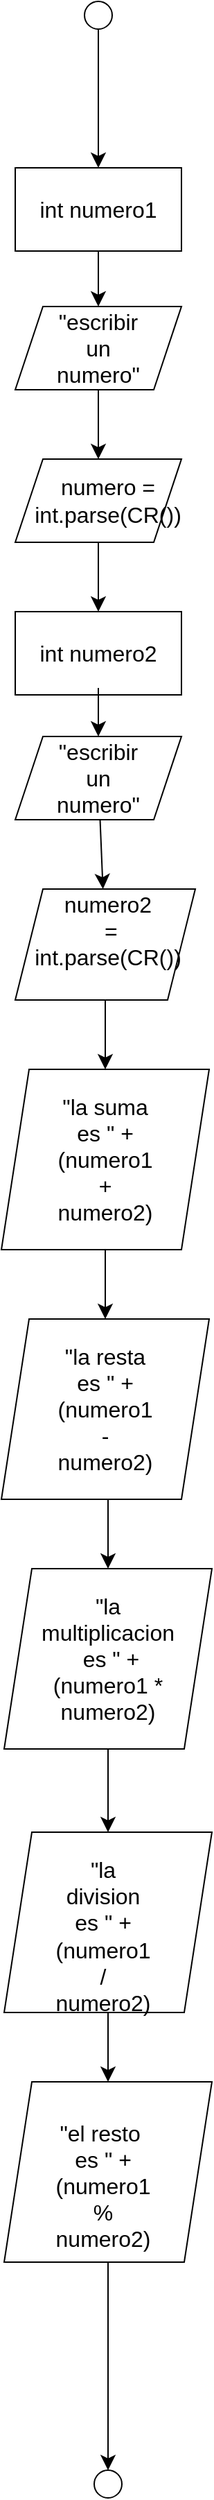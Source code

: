 <mxfile version="24.3.1" type="device">
  <diagram id="C5RBs43oDa-KdzZeNtuy" name="Page-1">
    <mxGraphModel dx="990" dy="518" grid="1" gridSize="10" guides="1" tooltips="1" connect="1" arrows="1" fold="1" page="1" pageScale="1" pageWidth="827" pageHeight="1169" math="0" shadow="0">
      <root>
        <mxCell id="WIyWlLk6GJQsqaUBKTNV-0" />
        <mxCell id="WIyWlLk6GJQsqaUBKTNV-1" parent="WIyWlLk6GJQsqaUBKTNV-0" />
        <mxCell id="fOjm6JaXRmh3IffrSzZu-3" value="" style="edgeStyle=none;curved=1;rounded=0;orthogonalLoop=1;jettySize=auto;html=1;fontSize=12;startSize=8;endSize=8;" edge="1" parent="WIyWlLk6GJQsqaUBKTNV-1" source="fOjm6JaXRmh3IffrSzZu-1" target="fOjm6JaXRmh3IffrSzZu-2">
          <mxGeometry relative="1" as="geometry" />
        </mxCell>
        <mxCell id="fOjm6JaXRmh3IffrSzZu-1" value="" style="ellipse;whiteSpace=wrap;html=1;" vertex="1" parent="WIyWlLk6GJQsqaUBKTNV-1">
          <mxGeometry x="370" y="30" width="20" height="20" as="geometry" />
        </mxCell>
        <mxCell id="fOjm6JaXRmh3IffrSzZu-8" value="" style="edgeStyle=none;curved=1;rounded=0;orthogonalLoop=1;jettySize=auto;html=1;fontSize=12;startSize=8;endSize=8;" edge="1" parent="WIyWlLk6GJQsqaUBKTNV-1" source="fOjm6JaXRmh3IffrSzZu-2" target="fOjm6JaXRmh3IffrSzZu-7">
          <mxGeometry relative="1" as="geometry" />
        </mxCell>
        <mxCell id="fOjm6JaXRmh3IffrSzZu-2" value="" style="whiteSpace=wrap;html=1;" vertex="1" parent="WIyWlLk6GJQsqaUBKTNV-1">
          <mxGeometry x="320" y="150" width="120" height="60" as="geometry" />
        </mxCell>
        <mxCell id="fOjm6JaXRmh3IffrSzZu-4" value="int numero1" style="text;strokeColor=none;fillColor=none;html=1;align=center;verticalAlign=middle;whiteSpace=wrap;rounded=0;fontSize=16;" vertex="1" parent="WIyWlLk6GJQsqaUBKTNV-1">
          <mxGeometry x="330" y="162.5" width="100" height="35" as="geometry" />
        </mxCell>
        <mxCell id="fOjm6JaXRmh3IffrSzZu-11" value="" style="edgeStyle=none;curved=1;rounded=0;orthogonalLoop=1;jettySize=auto;html=1;fontSize=12;startSize=8;endSize=8;" edge="1" parent="WIyWlLk6GJQsqaUBKTNV-1" source="fOjm6JaXRmh3IffrSzZu-7" target="fOjm6JaXRmh3IffrSzZu-10">
          <mxGeometry relative="1" as="geometry" />
        </mxCell>
        <mxCell id="fOjm6JaXRmh3IffrSzZu-7" value="" style="shape=parallelogram;perimeter=parallelogramPerimeter;whiteSpace=wrap;html=1;fixedSize=1;" vertex="1" parent="WIyWlLk6GJQsqaUBKTNV-1">
          <mxGeometry x="320" y="250" width="120" height="60" as="geometry" />
        </mxCell>
        <mxCell id="fOjm6JaXRmh3IffrSzZu-9" value="&lt;font style=&quot;vertical-align: inherit;&quot;&gt;&lt;font style=&quot;vertical-align: inherit;&quot;&gt;&quot;escribir un numero&quot;&lt;/font&gt;&lt;/font&gt;" style="text;strokeColor=none;fillColor=none;html=1;align=center;verticalAlign=middle;whiteSpace=wrap;rounded=0;fontSize=16;" vertex="1" parent="WIyWlLk6GJQsqaUBKTNV-1">
          <mxGeometry x="350" y="265" width="60" height="30" as="geometry" />
        </mxCell>
        <mxCell id="fOjm6JaXRmh3IffrSzZu-14" value="" style="edgeStyle=none;curved=1;rounded=0;orthogonalLoop=1;jettySize=auto;html=1;fontSize=12;startSize=8;endSize=8;" edge="1" parent="WIyWlLk6GJQsqaUBKTNV-1" source="fOjm6JaXRmh3IffrSzZu-10" target="fOjm6JaXRmh3IffrSzZu-13">
          <mxGeometry relative="1" as="geometry" />
        </mxCell>
        <mxCell id="fOjm6JaXRmh3IffrSzZu-10" value="" style="shape=parallelogram;perimeter=parallelogramPerimeter;whiteSpace=wrap;html=1;fixedSize=1;" vertex="1" parent="WIyWlLk6GJQsqaUBKTNV-1">
          <mxGeometry x="320" y="360" width="120" height="60" as="geometry" />
        </mxCell>
        <mxCell id="fOjm6JaXRmh3IffrSzZu-12" value="&lt;font style=&quot;vertical-align: inherit;&quot;&gt;&lt;font style=&quot;vertical-align: inherit;&quot;&gt;numero = int.parse(CR())&lt;/font&gt;&lt;/font&gt;" style="text;strokeColor=none;fillColor=none;html=1;align=center;verticalAlign=middle;whiteSpace=wrap;rounded=0;fontSize=16;" vertex="1" parent="WIyWlLk6GJQsqaUBKTNV-1">
          <mxGeometry x="364" y="382.5" width="46" height="15" as="geometry" />
        </mxCell>
        <mxCell id="fOjm6JaXRmh3IffrSzZu-13" value="" style="whiteSpace=wrap;html=1;" vertex="1" parent="WIyWlLk6GJQsqaUBKTNV-1">
          <mxGeometry x="320" y="470" width="120" height="60" as="geometry" />
        </mxCell>
        <mxCell id="fOjm6JaXRmh3IffrSzZu-27" style="edgeStyle=none;curved=1;rounded=0;orthogonalLoop=1;jettySize=auto;html=1;exitX=0.5;exitY=1;exitDx=0;exitDy=0;entryX=0.5;entryY=0;entryDx=0;entryDy=0;fontSize=12;startSize=8;endSize=8;" edge="1" parent="WIyWlLk6GJQsqaUBKTNV-1" source="fOjm6JaXRmh3IffrSzZu-15" target="fOjm6JaXRmh3IffrSzZu-23">
          <mxGeometry relative="1" as="geometry" />
        </mxCell>
        <mxCell id="fOjm6JaXRmh3IffrSzZu-15" value="&lt;font style=&quot;vertical-align: inherit;&quot;&gt;&lt;font style=&quot;vertical-align: inherit;&quot;&gt;int numero2&lt;/font&gt;&lt;/font&gt;" style="text;strokeColor=none;fillColor=none;html=1;align=center;verticalAlign=middle;whiteSpace=wrap;rounded=0;fontSize=16;" vertex="1" parent="WIyWlLk6GJQsqaUBKTNV-1">
          <mxGeometry x="330" y="475" width="100" height="50" as="geometry" />
        </mxCell>
        <mxCell id="fOjm6JaXRmh3IffrSzZu-22" value="" style="edgeStyle=none;curved=1;rounded=0;orthogonalLoop=1;jettySize=auto;html=1;fontSize=12;startSize=8;endSize=8;" edge="1" source="fOjm6JaXRmh3IffrSzZu-23" target="fOjm6JaXRmh3IffrSzZu-25" parent="WIyWlLk6GJQsqaUBKTNV-1">
          <mxGeometry relative="1" as="geometry" />
        </mxCell>
        <mxCell id="fOjm6JaXRmh3IffrSzZu-23" value="" style="shape=parallelogram;perimeter=parallelogramPerimeter;whiteSpace=wrap;html=1;fixedSize=1;" vertex="1" parent="WIyWlLk6GJQsqaUBKTNV-1">
          <mxGeometry x="320" y="560" width="120" height="60" as="geometry" />
        </mxCell>
        <mxCell id="fOjm6JaXRmh3IffrSzZu-24" value="&lt;font style=&quot;vertical-align: inherit;&quot;&gt;&lt;font style=&quot;vertical-align: inherit;&quot;&gt;&lt;font style=&quot;vertical-align: inherit;&quot;&gt;&lt;font style=&quot;vertical-align: inherit;&quot;&gt;&quot;escribir un numero&quot;&lt;/font&gt;&lt;/font&gt;&lt;/font&gt;&lt;/font&gt;" style="text;strokeColor=none;fillColor=none;html=1;align=center;verticalAlign=middle;whiteSpace=wrap;rounded=0;fontSize=16;" vertex="1" parent="WIyWlLk6GJQsqaUBKTNV-1">
          <mxGeometry x="350" y="575" width="60" height="30" as="geometry" />
        </mxCell>
        <mxCell id="fOjm6JaXRmh3IffrSzZu-29" value="" style="edgeStyle=none;curved=1;rounded=0;orthogonalLoop=1;jettySize=auto;html=1;fontSize=12;startSize=8;endSize=8;" edge="1" parent="WIyWlLk6GJQsqaUBKTNV-1" source="fOjm6JaXRmh3IffrSzZu-25" target="fOjm6JaXRmh3IffrSzZu-28">
          <mxGeometry relative="1" as="geometry" />
        </mxCell>
        <mxCell id="fOjm6JaXRmh3IffrSzZu-25" value="" style="shape=parallelogram;perimeter=parallelogramPerimeter;whiteSpace=wrap;html=1;fixedSize=1;" vertex="1" parent="WIyWlLk6GJQsqaUBKTNV-1">
          <mxGeometry x="320" y="670" width="130" height="80" as="geometry" />
        </mxCell>
        <mxCell id="fOjm6JaXRmh3IffrSzZu-26" value="&lt;font style=&quot;vertical-align: inherit;&quot;&gt;&lt;font style=&quot;vertical-align: inherit;&quot;&gt;&lt;font style=&quot;vertical-align: inherit;&quot;&gt;&lt;font style=&quot;vertical-align: inherit;&quot;&gt;&lt;font style=&quot;vertical-align: inherit;&quot;&gt;&lt;font style=&quot;vertical-align: inherit;&quot;&gt;&lt;font style=&quot;vertical-align: inherit;&quot;&gt;&lt;font style=&quot;vertical-align: inherit;&quot;&gt;&lt;font style=&quot;vertical-align: inherit;&quot;&gt;&lt;font style=&quot;vertical-align: inherit;&quot;&gt;numero2&lt;/font&gt;&lt;/font&gt;&lt;/font&gt;&lt;/font&gt;&lt;/font&gt;&lt;/font&gt;&lt;/font&gt;&lt;/font&gt;&lt;/font&gt;&lt;/font&gt;&lt;div&gt;&lt;font style=&quot;vertical-align: inherit;&quot;&gt;&lt;font style=&quot;vertical-align: inherit;&quot;&gt;&lt;font style=&quot;vertical-align: inherit;&quot;&gt;&lt;font style=&quot;vertical-align: inherit;&quot;&gt;&lt;font style=&quot;vertical-align: inherit;&quot;&gt;&lt;font style=&quot;vertical-align: inherit;&quot;&gt;&lt;font style=&quot;vertical-align: inherit;&quot;&gt;&lt;font style=&quot;vertical-align: inherit;&quot;&gt;&lt;font style=&quot;vertical-align: inherit;&quot;&gt;&lt;font style=&quot;vertical-align: inherit;&quot;&gt;&amp;nbsp;= int.parse(CR())&lt;/font&gt;&lt;/font&gt;&lt;/font&gt;&lt;/font&gt;&lt;/font&gt;&lt;/font&gt;&lt;/font&gt;&lt;/font&gt;&lt;/font&gt;&lt;/font&gt;&lt;/div&gt;" style="text;strokeColor=none;fillColor=none;html=1;align=center;verticalAlign=middle;whiteSpace=wrap;rounded=0;fontSize=16;" vertex="1" parent="WIyWlLk6GJQsqaUBKTNV-1">
          <mxGeometry x="364" y="692.5" width="46" height="15" as="geometry" />
        </mxCell>
        <mxCell id="fOjm6JaXRmh3IffrSzZu-28" value="" style="shape=parallelogram;perimeter=parallelogramPerimeter;whiteSpace=wrap;html=1;fixedSize=1;" vertex="1" parent="WIyWlLk6GJQsqaUBKTNV-1">
          <mxGeometry x="310" y="800" width="150" height="130" as="geometry" />
        </mxCell>
        <mxCell id="fOjm6JaXRmh3IffrSzZu-30" value="&lt;font style=&quot;vertical-align: inherit;&quot;&gt;&lt;font style=&quot;vertical-align: inherit;&quot;&gt;&quot;la suma es &quot; + (numero1 + numero2)&lt;/font&gt;&lt;/font&gt;" style="text;strokeColor=none;fillColor=none;html=1;align=center;verticalAlign=middle;whiteSpace=wrap;rounded=0;fontSize=16;" vertex="1" parent="WIyWlLk6GJQsqaUBKTNV-1">
          <mxGeometry x="355" y="850" width="60" height="30" as="geometry" />
        </mxCell>
        <mxCell id="fOjm6JaXRmh3IffrSzZu-31" value="" style="edgeStyle=none;curved=1;rounded=0;orthogonalLoop=1;jettySize=auto;html=1;fontSize=12;startSize=8;endSize=8;" edge="1" target="fOjm6JaXRmh3IffrSzZu-32" parent="WIyWlLk6GJQsqaUBKTNV-1">
          <mxGeometry relative="1" as="geometry">
            <mxPoint x="385" y="930" as="sourcePoint" />
          </mxGeometry>
        </mxCell>
        <mxCell id="fOjm6JaXRmh3IffrSzZu-32" value="" style="shape=parallelogram;perimeter=parallelogramPerimeter;whiteSpace=wrap;html=1;fixedSize=1;" vertex="1" parent="WIyWlLk6GJQsqaUBKTNV-1">
          <mxGeometry x="310" y="980" width="150" height="130" as="geometry" />
        </mxCell>
        <mxCell id="fOjm6JaXRmh3IffrSzZu-33" value="&lt;font style=&quot;vertical-align: inherit;&quot;&gt;&lt;font style=&quot;vertical-align: inherit;&quot;&gt;&lt;font style=&quot;vertical-align: inherit;&quot;&gt;&lt;font style=&quot;vertical-align: inherit;&quot;&gt;&quot;la resta es &quot; + (numero1 - numero2)&lt;/font&gt;&lt;/font&gt;&lt;/font&gt;&lt;/font&gt;" style="text;strokeColor=none;fillColor=none;html=1;align=center;verticalAlign=middle;whiteSpace=wrap;rounded=0;fontSize=16;" vertex="1" parent="WIyWlLk6GJQsqaUBKTNV-1">
          <mxGeometry x="355" y="1030" width="60" height="30" as="geometry" />
        </mxCell>
        <mxCell id="fOjm6JaXRmh3IffrSzZu-34" value="" style="edgeStyle=none;curved=1;rounded=0;orthogonalLoop=1;jettySize=auto;html=1;fontSize=12;startSize=8;endSize=8;" edge="1" target="fOjm6JaXRmh3IffrSzZu-35" parent="WIyWlLk6GJQsqaUBKTNV-1">
          <mxGeometry relative="1" as="geometry">
            <mxPoint x="387" y="1110" as="sourcePoint" />
          </mxGeometry>
        </mxCell>
        <mxCell id="fOjm6JaXRmh3IffrSzZu-35" value="" style="shape=parallelogram;perimeter=parallelogramPerimeter;whiteSpace=wrap;html=1;fixedSize=1;" vertex="1" parent="WIyWlLk6GJQsqaUBKTNV-1">
          <mxGeometry x="312" y="1160" width="150" height="130" as="geometry" />
        </mxCell>
        <mxCell id="fOjm6JaXRmh3IffrSzZu-36" value="&lt;font style=&quot;vertical-align: inherit;&quot;&gt;&lt;font style=&quot;vertical-align: inherit;&quot;&gt;&quot;la multiplicacion&lt;/font&gt;&lt;/font&gt;&lt;div&gt;&lt;font style=&quot;vertical-align: inherit;&quot;&gt;&lt;font style=&quot;vertical-align: inherit;&quot;&gt;&amp;nbsp;es &quot; + (numero1 * numero2)&lt;/font&gt;&lt;/font&gt;&lt;/div&gt;" style="text;strokeColor=none;fillColor=none;html=1;align=center;verticalAlign=middle;whiteSpace=wrap;rounded=0;fontSize=16;" vertex="1" parent="WIyWlLk6GJQsqaUBKTNV-1">
          <mxGeometry x="357" y="1210" width="60" height="30" as="geometry" />
        </mxCell>
        <mxCell id="fOjm6JaXRmh3IffrSzZu-37" value="" style="edgeStyle=none;curved=1;rounded=0;orthogonalLoop=1;jettySize=auto;html=1;fontSize=12;startSize=8;endSize=8;" edge="1" target="fOjm6JaXRmh3IffrSzZu-38" parent="WIyWlLk6GJQsqaUBKTNV-1" source="fOjm6JaXRmh3IffrSzZu-35">
          <mxGeometry relative="1" as="geometry">
            <mxPoint x="387" y="1300" as="sourcePoint" />
          </mxGeometry>
        </mxCell>
        <mxCell id="fOjm6JaXRmh3IffrSzZu-43" style="edgeStyle=none;curved=1;rounded=0;orthogonalLoop=1;jettySize=auto;html=1;exitX=0.5;exitY=1;exitDx=0;exitDy=0;entryX=0.5;entryY=0;entryDx=0;entryDy=0;fontSize=12;startSize=8;endSize=8;" edge="1" parent="WIyWlLk6GJQsqaUBKTNV-1" source="fOjm6JaXRmh3IffrSzZu-38" target="fOjm6JaXRmh3IffrSzZu-41">
          <mxGeometry relative="1" as="geometry" />
        </mxCell>
        <mxCell id="fOjm6JaXRmh3IffrSzZu-38" value="" style="shape=parallelogram;perimeter=parallelogramPerimeter;whiteSpace=wrap;html=1;fixedSize=1;" vertex="1" parent="WIyWlLk6GJQsqaUBKTNV-1">
          <mxGeometry x="312" y="1350" width="150" height="130" as="geometry" />
        </mxCell>
        <mxCell id="fOjm6JaXRmh3IffrSzZu-39" value="&lt;font style=&quot;vertical-align: inherit;&quot;&gt;&lt;font style=&quot;vertical-align: inherit;&quot;&gt;&lt;font style=&quot;vertical-align: inherit;&quot;&gt;&lt;font style=&quot;vertical-align: inherit;&quot;&gt;&quot;la division es &quot; + (numero1 / numero2)&lt;/font&gt;&lt;/font&gt;&lt;/font&gt;&lt;/font&gt;" style="text;strokeColor=none;fillColor=none;html=1;align=center;verticalAlign=middle;whiteSpace=wrap;rounded=0;fontSize=16;" vertex="1" parent="WIyWlLk6GJQsqaUBKTNV-1">
          <mxGeometry x="357" y="1400" width="53" height="50" as="geometry" />
        </mxCell>
        <mxCell id="fOjm6JaXRmh3IffrSzZu-45" value="" style="edgeStyle=none;curved=1;rounded=0;orthogonalLoop=1;jettySize=auto;html=1;fontSize=12;startSize=8;endSize=8;" edge="1" parent="WIyWlLk6GJQsqaUBKTNV-1" source="fOjm6JaXRmh3IffrSzZu-41">
          <mxGeometry relative="1" as="geometry">
            <mxPoint x="387" y="1810" as="targetPoint" />
          </mxGeometry>
        </mxCell>
        <mxCell id="fOjm6JaXRmh3IffrSzZu-41" value="" style="shape=parallelogram;perimeter=parallelogramPerimeter;whiteSpace=wrap;html=1;fixedSize=1;" vertex="1" parent="WIyWlLk6GJQsqaUBKTNV-1">
          <mxGeometry x="312" y="1530" width="150" height="130" as="geometry" />
        </mxCell>
        <mxCell id="fOjm6JaXRmh3IffrSzZu-42" value="&lt;font style=&quot;vertical-align: inherit;&quot;&gt;&lt;font style=&quot;vertical-align: inherit;&quot;&gt;&quot;el resto&amp;nbsp; es &quot; + (numero1 % numero2)&lt;/font&gt;&lt;/font&gt;" style="text;strokeColor=none;fillColor=none;html=1;align=center;verticalAlign=middle;whiteSpace=wrap;rounded=0;fontSize=16;" vertex="1" parent="WIyWlLk6GJQsqaUBKTNV-1">
          <mxGeometry x="357" y="1580" width="53" height="50" as="geometry" />
        </mxCell>
        <mxCell id="fOjm6JaXRmh3IffrSzZu-47" value="" style="ellipse;whiteSpace=wrap;html=1;" vertex="1" parent="WIyWlLk6GJQsqaUBKTNV-1">
          <mxGeometry x="377" y="1810" width="20" height="20" as="geometry" />
        </mxCell>
      </root>
    </mxGraphModel>
  </diagram>
</mxfile>

